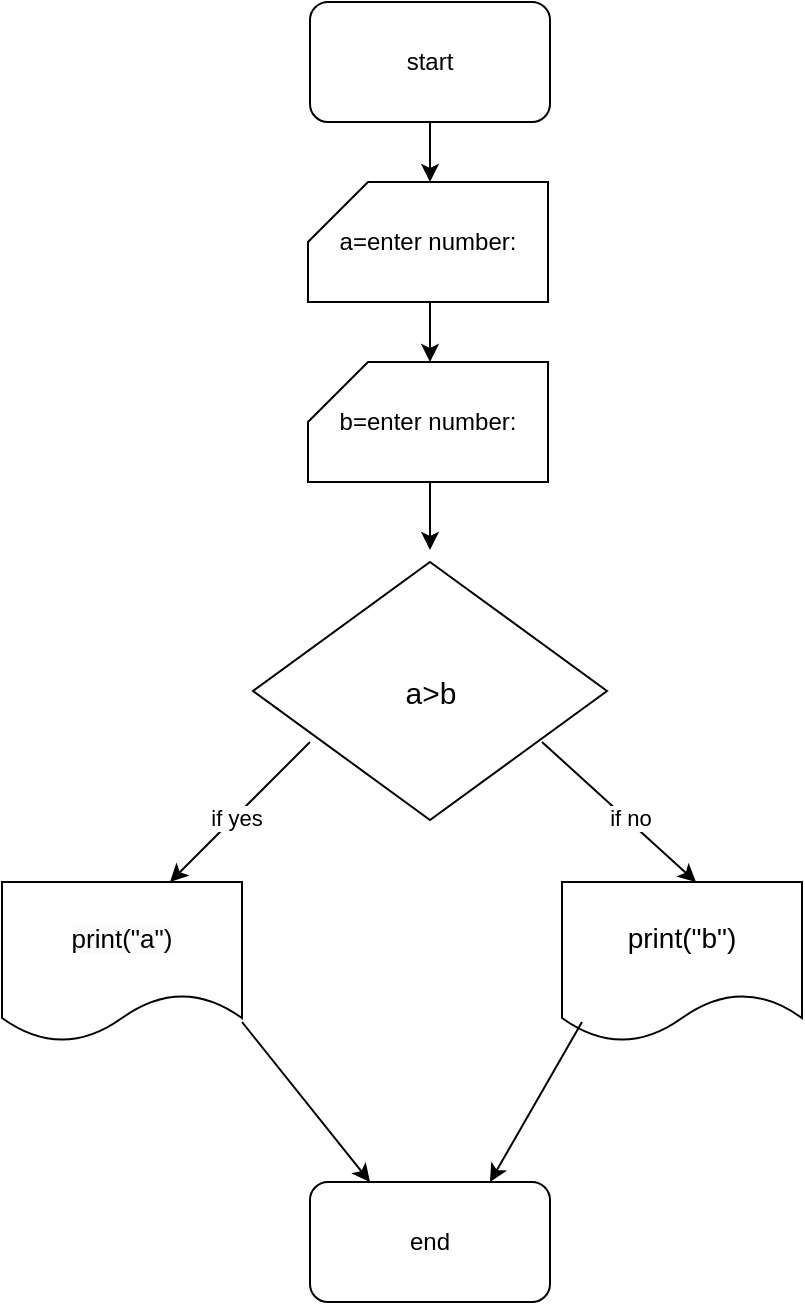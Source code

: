 <mxfile version="24.7.8">
  <diagram name="‫עמוד-1‬" id="7gEEstjyhqu4pM9ympip">
    <mxGraphModel dx="880" dy="468" grid="1" gridSize="10" guides="1" tooltips="1" connect="1" arrows="1" fold="1" page="1" pageScale="1" pageWidth="827" pageHeight="1169" math="0" shadow="0">
      <root>
        <mxCell id="0" />
        <mxCell id="1" parent="0" />
        <mxCell id="RncFuYO6gXcR1l3yHeN5-1" value="" style="edgeStyle=orthogonalEdgeStyle;rounded=0;orthogonalLoop=1;jettySize=auto;html=1;" edge="1" parent="1" source="RncFuYO6gXcR1l3yHeN5-2">
          <mxGeometry relative="1" as="geometry">
            <mxPoint x="414" y="130" as="targetPoint" />
          </mxGeometry>
        </mxCell>
        <mxCell id="RncFuYO6gXcR1l3yHeN5-2" value="start" style="rounded=1;whiteSpace=wrap;html=1;" vertex="1" parent="1">
          <mxGeometry x="354" y="40" width="120" height="60" as="geometry" />
        </mxCell>
        <mxCell id="RncFuYO6gXcR1l3yHeN5-3" value="" style="edgeStyle=orthogonalEdgeStyle;rounded=0;orthogonalLoop=1;jettySize=auto;html=1;" edge="1" parent="1">
          <mxGeometry relative="1" as="geometry">
            <mxPoint x="414" y="190" as="sourcePoint" />
            <mxPoint x="414" y="220" as="targetPoint" />
          </mxGeometry>
        </mxCell>
        <mxCell id="RncFuYO6gXcR1l3yHeN5-4" value="" style="edgeStyle=orthogonalEdgeStyle;rounded=0;orthogonalLoop=1;jettySize=auto;html=1;" edge="1" parent="1">
          <mxGeometry relative="1" as="geometry">
            <mxPoint x="414" y="280" as="sourcePoint" />
            <mxPoint x="414" y="314" as="targetPoint" />
          </mxGeometry>
        </mxCell>
        <mxCell id="RncFuYO6gXcR1l3yHeN5-6" value="end" style="rounded=1;whiteSpace=wrap;html=1;" vertex="1" parent="1">
          <mxGeometry x="354" y="630" width="120" height="60" as="geometry" />
        </mxCell>
        <mxCell id="RncFuYO6gXcR1l3yHeN5-7" value="a=enter&amp;nbsp;&lt;span style=&quot;background-color: initial;&quot;&gt;number:&lt;/span&gt;" style="shape=card;whiteSpace=wrap;html=1;" vertex="1" parent="1">
          <mxGeometry x="353" y="130" width="120" height="60" as="geometry" />
        </mxCell>
        <mxCell id="RncFuYO6gXcR1l3yHeN5-13" value="b=enter&amp;nbsp;&lt;span style=&quot;background-color: initial;&quot;&gt;number:&lt;/span&gt;" style="shape=card;whiteSpace=wrap;html=1;" vertex="1" parent="1">
          <mxGeometry x="353" y="220" width="120" height="60" as="geometry" />
        </mxCell>
        <mxCell id="RncFuYO6gXcR1l3yHeN5-14" value="&lt;font style=&quot;font-size: 15px;&quot;&gt;a&amp;gt;b&lt;/font&gt;" style="rhombus;whiteSpace=wrap;html=1;" vertex="1" parent="1">
          <mxGeometry x="325.5" y="320" width="177" height="129" as="geometry" />
        </mxCell>
        <mxCell id="RncFuYO6gXcR1l3yHeN5-15" value="&lt;div style=&quot;&quot;&gt;&lt;pre style=&quot;&quot;&gt;&lt;font size=&quot;1&quot; face=&quot;Helvetica&quot;&gt;&lt;span style=&quot;white-space: normal; background-color: rgb(251, 251, 251); font-size: 13px;&quot;&gt;print(&quot;a&quot;)&lt;/span&gt;&lt;/font&gt;&lt;/pre&gt;&lt;/div&gt;" style="shape=document;whiteSpace=wrap;html=1;boundedLbl=1;" vertex="1" parent="1">
          <mxGeometry x="200" y="480" width="120" height="80" as="geometry" />
        </mxCell>
        <mxCell id="RncFuYO6gXcR1l3yHeN5-16" value="&lt;font style=&quot;font-size: 14px;&quot;&gt;print(&quot;b&quot;)&lt;/font&gt;" style="shape=document;whiteSpace=wrap;html=1;boundedLbl=1;" vertex="1" parent="1">
          <mxGeometry x="480" y="480" width="120" height="80" as="geometry" />
        </mxCell>
        <mxCell id="RncFuYO6gXcR1l3yHeN5-24" value="" style="endArrow=classic;html=1;rounded=0;" edge="1" parent="1">
          <mxGeometry width="50" height="50" relative="1" as="geometry">
            <mxPoint x="354" y="410" as="sourcePoint" />
            <mxPoint x="284" y="480" as="targetPoint" />
          </mxGeometry>
        </mxCell>
        <mxCell id="RncFuYO6gXcR1l3yHeN5-28" value="if yes" style="edgeLabel;html=1;align=center;verticalAlign=middle;resizable=0;points=[];" vertex="1" connectable="0" parent="RncFuYO6gXcR1l3yHeN5-24">
          <mxGeometry x="0.072" relative="1" as="geometry">
            <mxPoint as="offset" />
          </mxGeometry>
        </mxCell>
        <mxCell id="RncFuYO6gXcR1l3yHeN5-29" value="" style="endArrow=classic;html=1;rounded=0;" edge="1" parent="1">
          <mxGeometry width="50" height="50" relative="1" as="geometry">
            <mxPoint x="470" y="410" as="sourcePoint" />
            <mxPoint x="547" y="480" as="targetPoint" />
          </mxGeometry>
        </mxCell>
        <mxCell id="RncFuYO6gXcR1l3yHeN5-30" value="if no" style="edgeLabel;html=1;align=center;verticalAlign=middle;resizable=0;points=[];" vertex="1" connectable="0" parent="RncFuYO6gXcR1l3yHeN5-29">
          <mxGeometry x="0.138" y="2" relative="1" as="geometry">
            <mxPoint x="-1" as="offset" />
          </mxGeometry>
        </mxCell>
        <mxCell id="RncFuYO6gXcR1l3yHeN5-31" value="" style="endArrow=classic;html=1;rounded=0;entryX=0.75;entryY=0;entryDx=0;entryDy=0;" edge="1" parent="1" target="RncFuYO6gXcR1l3yHeN5-6">
          <mxGeometry width="50" height="50" relative="1" as="geometry">
            <mxPoint x="490" y="550" as="sourcePoint" />
            <mxPoint x="567" y="620" as="targetPoint" />
          </mxGeometry>
        </mxCell>
        <mxCell id="RncFuYO6gXcR1l3yHeN5-33" value="" style="endArrow=classic;html=1;rounded=0;entryX=0.25;entryY=0;entryDx=0;entryDy=0;" edge="1" parent="1" target="RncFuYO6gXcR1l3yHeN5-6">
          <mxGeometry width="50" height="50" relative="1" as="geometry">
            <mxPoint x="320" y="550" as="sourcePoint" />
            <mxPoint x="402.5" y="620" as="targetPoint" />
          </mxGeometry>
        </mxCell>
      </root>
    </mxGraphModel>
  </diagram>
</mxfile>
